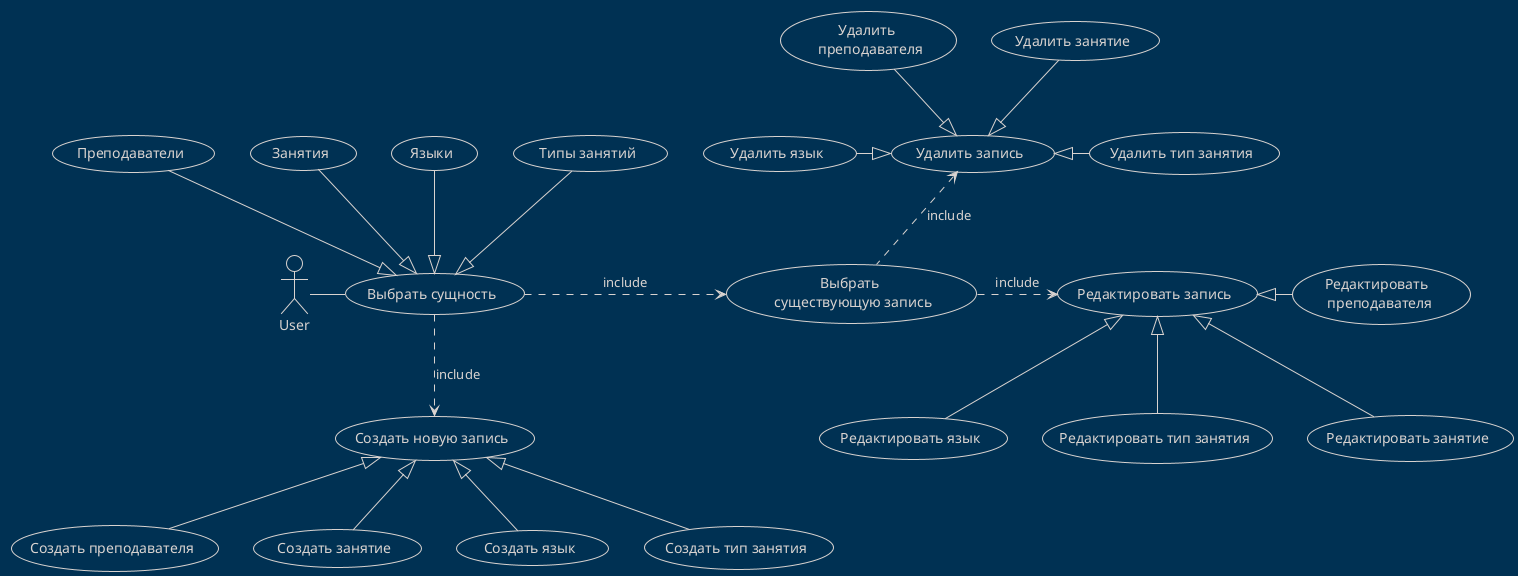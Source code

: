 @startuml useCase

!theme blueprint

actor User as u
'database "База данных" as d
usecase (Выбрать сущность) as ce
usecase (Создать новую запись) as cn
'usecase (Просмотр \n существующих \n записей) as ve
usecase (Выбрать \n существующую запись) as ci
usecase (Удалить запись) as di
usecase (Редактировать запись) as ei

u - ce
ce ..> cn : include
ce .> ci : include

ci .up.> di: include
ci .right.> ei: include

(Преподаватели) -down-|> ce
(Занятия) -down-|> ce
(Языки) -down-|> ce
(Типы занятий) -down-|> ce


(Создать преподавателя) -up-|> cn
(Создать занятие) -up-|> cn
(Создать язык) -up-|> cn
(Создать тип занятия) -up-|> cn

(Удалить \n преподавателя) -down-|> di
(Удалить занятие) -down-|> di
(Удалить язык) -right-|> di
(Удалить тип занятия) -left-|> di

(Редактировать \n преподавателя) -left-|> ei
(Редактировать занятие) -up-|> ei
(Редактировать язык) -up-|> ei
(Редактировать тип занятия) -up-|> ei

@enduml